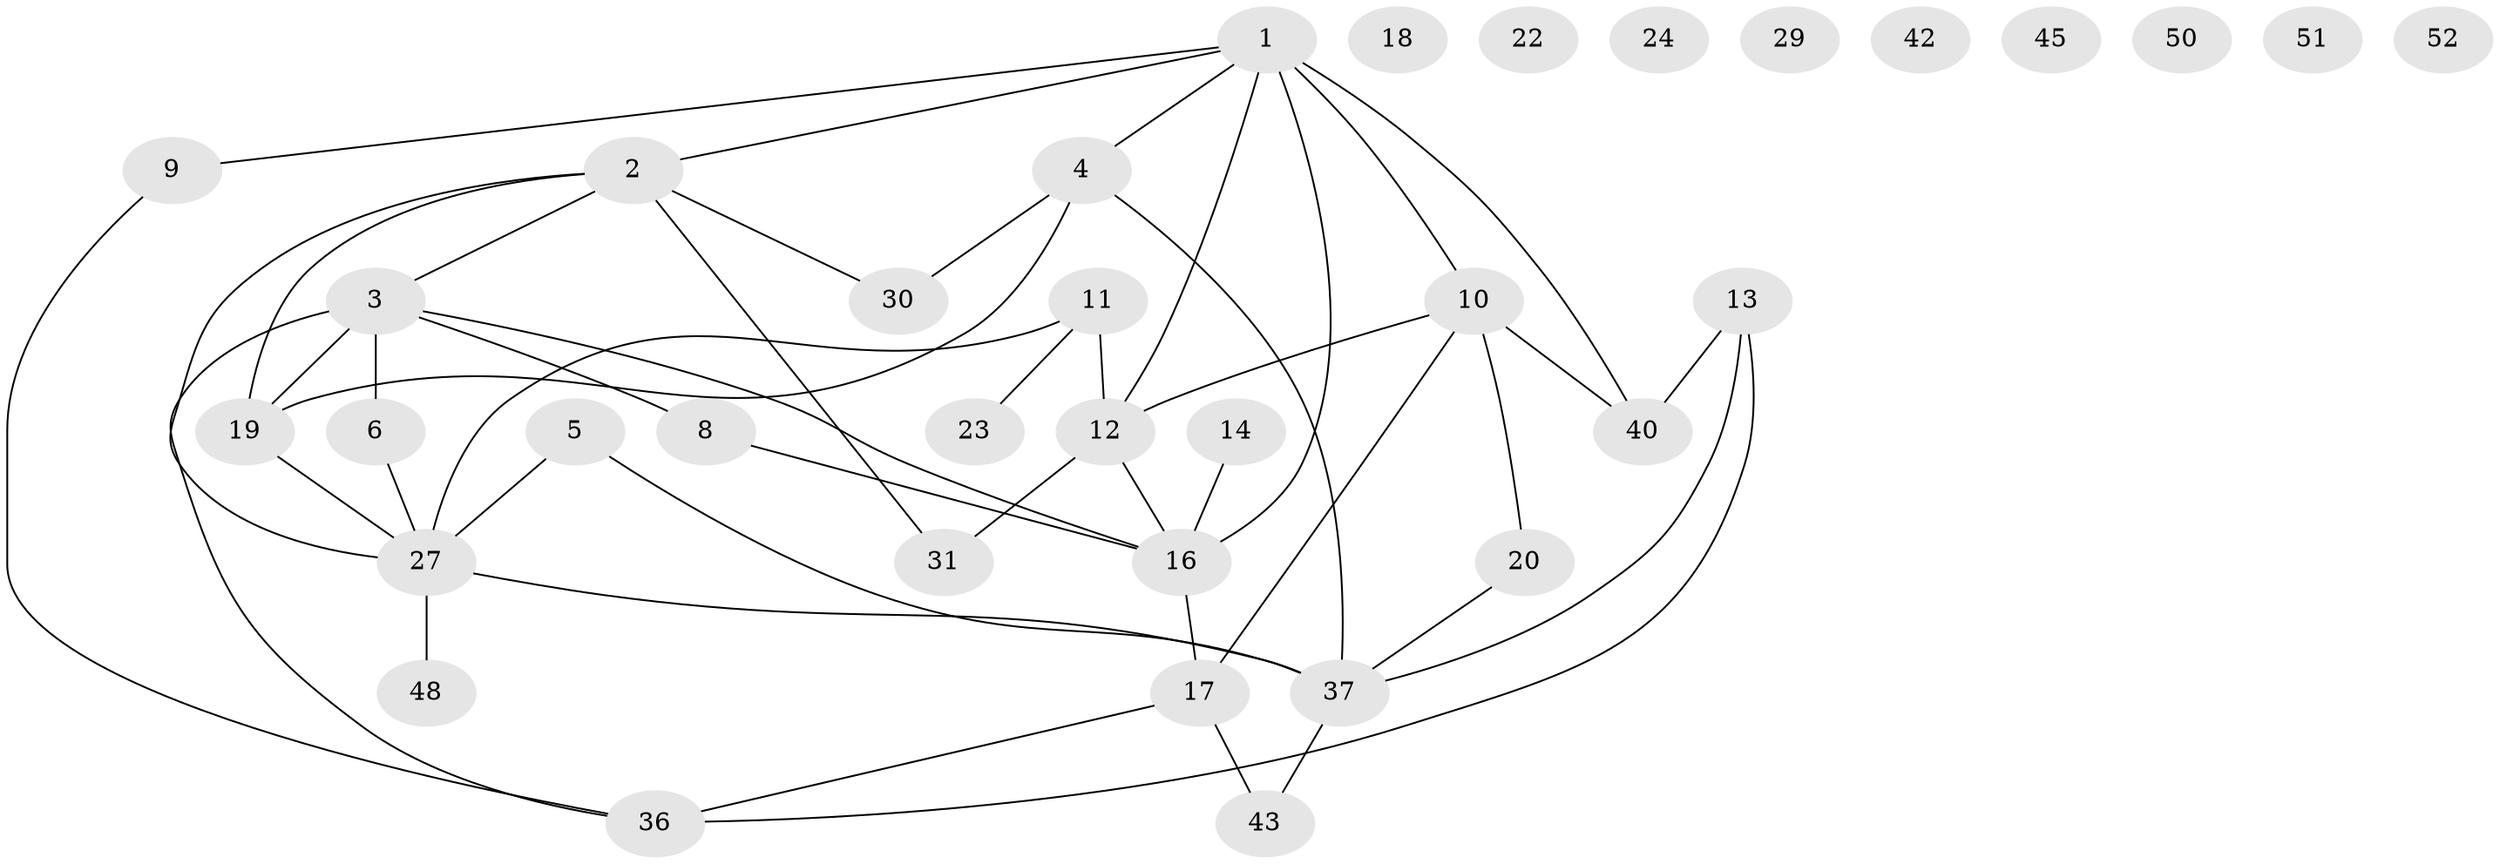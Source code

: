 // original degree distribution, {5: 0.1016949152542373, 2: 0.3050847457627119, 3: 0.15254237288135594, 4: 0.1016949152542373, 1: 0.13559322033898305, 0: 0.15254237288135594, 6: 0.03389830508474576, 7: 0.01694915254237288}
// Generated by graph-tools (version 1.1) at 2025/16/03/04/25 18:16:46]
// undirected, 35 vertices, 46 edges
graph export_dot {
graph [start="1"]
  node [color=gray90,style=filled];
  1 [super="+34+44"];
  2 [super="+7+26"];
  3 [super="+49+46"];
  4 [super="+28"];
  5;
  6 [super="+54"];
  8;
  9;
  10 [super="+15"];
  11 [super="+55"];
  12 [super="+57"];
  13;
  14;
  16 [super="+41"];
  17 [super="+25"];
  18;
  19 [super="+35+38"];
  20;
  22;
  23;
  24;
  27 [super="+33"];
  29;
  30;
  31 [super="+56"];
  36;
  37 [super="+59+39"];
  40;
  42;
  43;
  45;
  48;
  50;
  51;
  52;
  1 -- 9;
  1 -- 4;
  1 -- 40;
  1 -- 10;
  1 -- 16;
  1 -- 2;
  1 -- 12;
  2 -- 27;
  2 -- 3;
  2 -- 30;
  2 -- 19;
  2 -- 31;
  3 -- 19 [weight=2];
  3 -- 36;
  3 -- 6;
  3 -- 8;
  3 -- 16;
  4 -- 30;
  4 -- 19;
  4 -- 37;
  5 -- 27;
  5 -- 37;
  6 -- 27;
  8 -- 16;
  9 -- 36;
  10 -- 40;
  10 -- 17;
  10 -- 12;
  10 -- 20;
  11 -- 27;
  11 -- 12;
  11 -- 23;
  12 -- 31;
  12 -- 16;
  13 -- 36;
  13 -- 40;
  13 -- 37;
  14 -- 16;
  16 -- 17;
  17 -- 36;
  17 -- 43;
  19 -- 27;
  20 -- 37;
  27 -- 48;
  27 -- 37;
  37 -- 43;
}
